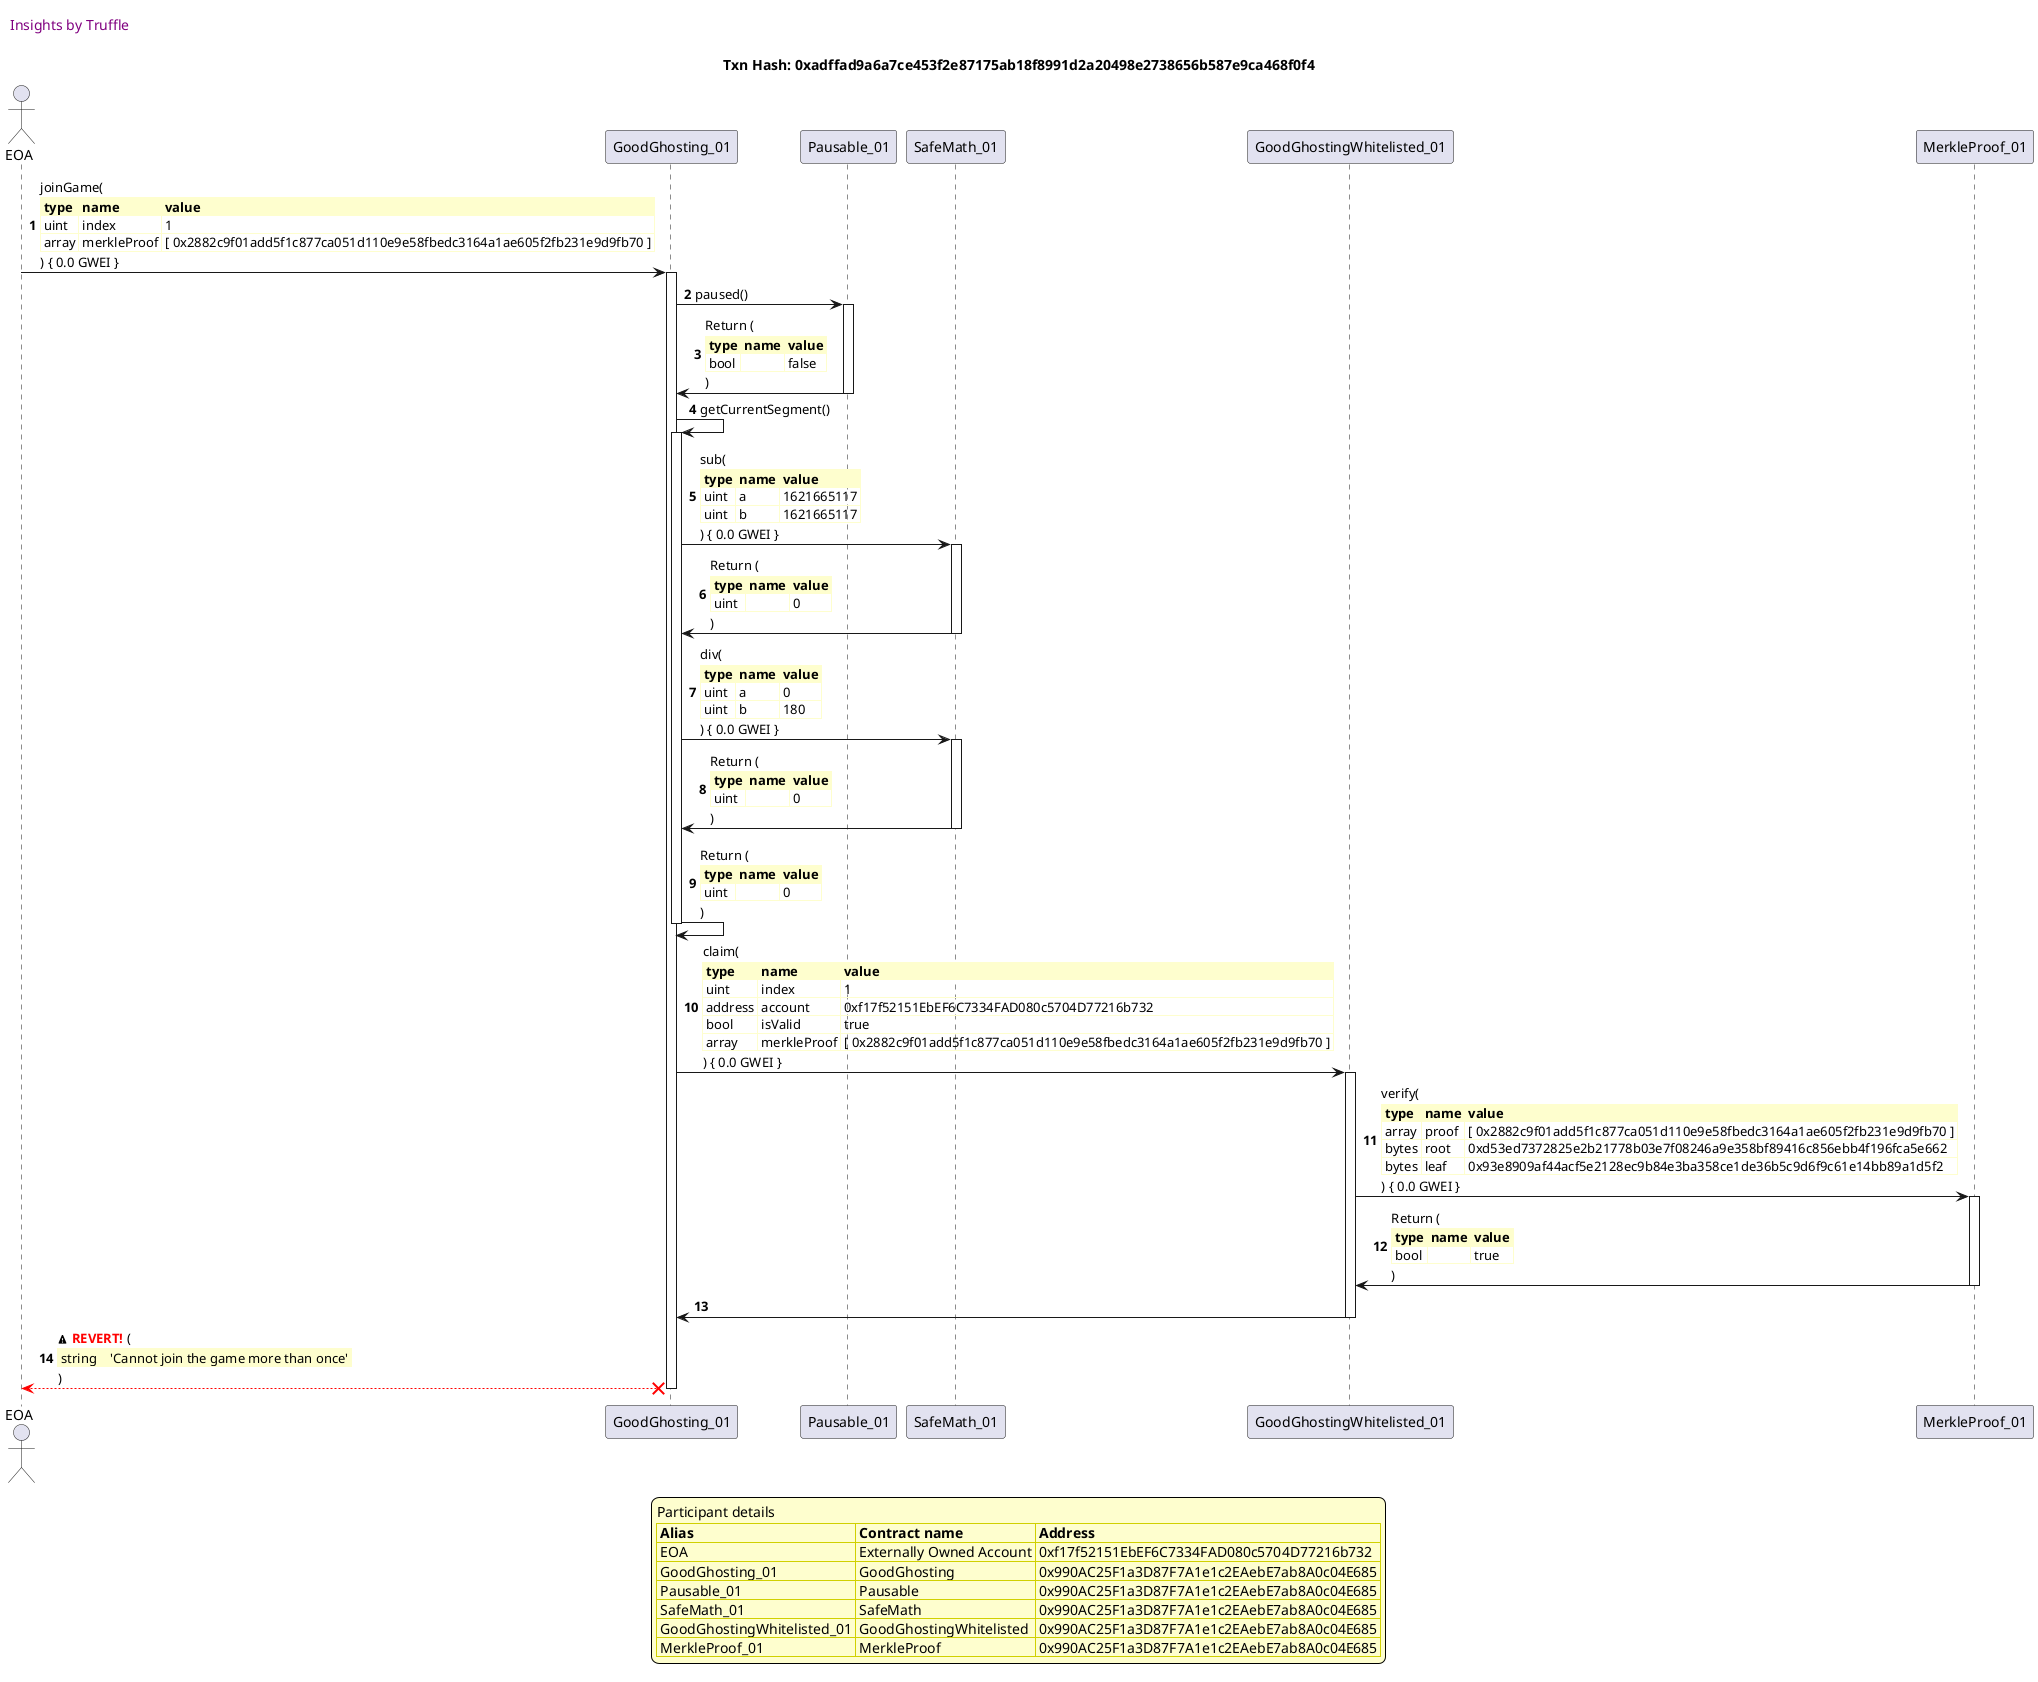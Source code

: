 

@startuml

autonumber
skinparam legendBackgroundColor #FEFECE

<style>
      header {
        HorizontalAlignment left
        FontColor purple
        FontSize 14
        Padding 10
      }
    </style>

header Insights by Truffle

title Txn Hash: 0xadffad9a6a7ce453f2e87175ab18f8991d2a20498e2738656b587e9ca468f0f4


actor EOA as "EOA"
participant GoodGhosting_01 as "GoodGhosting_01"
participant Pausable_01 as "Pausable_01"
participant SafeMath_01 as "SafeMath_01"
participant GoodGhostingWhitelisted_01 as "GoodGhostingWhitelisted_01"
participant MerkleProof_01 as "MerkleProof_01"

"EOA" -> "GoodGhosting_01" ++: joinGame(\n\
<#FEFECE,#FEFECE>|= type |= name |= value |\n\
| uint | index | 1 |\n\
| array | merkleProof | [ 0x2882c9f01add5f1c877ca051d110e9e58fbedc3164a1ae605f2fb231e9d9fb70 ] |\n\
) { 0.0 GWEI }
"GoodGhosting_01" -> "Pausable_01" ++: paused()
"Pausable_01" -> "GoodGhosting_01" --: Return (\n\
<#FEFECE,#FEFECE>|= type |= name |= value |\n\
| bool |  | false |\n\
)
"GoodGhosting_01" -> "GoodGhosting_01" ++: getCurrentSegment()
"GoodGhosting_01" -> "SafeMath_01" ++: sub(\n\
<#FEFECE,#FEFECE>|= type |= name |= value |\n\
| uint | a | 1621665117 |\n\
| uint | b | 1621665117 |\n\
) { 0.0 GWEI }
"SafeMath_01" -> "GoodGhosting_01" --: Return (\n\
<#FEFECE,#FEFECE>|= type |= name |= value |\n\
| uint |  | 0 |\n\
)
"GoodGhosting_01" -> "SafeMath_01" ++: div(\n\
<#FEFECE,#FEFECE>|= type |= name |= value |\n\
| uint | a | 0 |\n\
| uint | b | 180 |\n\
) { 0.0 GWEI }
"SafeMath_01" -> "GoodGhosting_01" --: Return (\n\
<#FEFECE,#FEFECE>|= type |= name |= value |\n\
| uint |  | 0 |\n\
)
"GoodGhosting_01" -> "GoodGhosting_01" --: Return (\n\
<#FEFECE,#FEFECE>|= type |= name |= value |\n\
| uint |  | 0 |\n\
)
"GoodGhosting_01" -> "GoodGhostingWhitelisted_01" ++: claim(\n\
<#FEFECE,#FEFECE>|= type |= name |= value |\n\
| uint | index | 1 |\n\
| address | account | 0xf17f52151EbEF6C7334FAD080c5704D77216b732 |\n\
| bool | isValid | true |\n\
| array | merkleProof | [ 0x2882c9f01add5f1c877ca051d110e9e58fbedc3164a1ae605f2fb231e9d9fb70 ] |\n\
) { 0.0 GWEI }
"GoodGhostingWhitelisted_01" -> "MerkleProof_01" ++: verify(\n\
<#FEFECE,#FEFECE>|= type |= name |= value |\n\
| array | proof | [ 0x2882c9f01add5f1c877ca051d110e9e58fbedc3164a1ae605f2fb231e9d9fb70 ] |\n\
| bytes | root | 0xd53ed7372825e2b21778b03e7f08246a9e358bf89416c856ebb4f196fca5e662 |\n\
| bytes | leaf | 0x93e8909af44acf5e2128ec9b84e3ba358ce1de36b5c9d6f9c61e14bb89a1d5f2 |\n\
) { 0.0 GWEI }
"MerkleProof_01" -> "GoodGhostingWhitelisted_01" --: Return (\n\
<#FEFECE,#FEFECE>|= type |= name |= value |\n\
| bool |  | true |\n\
)
"GoodGhostingWhitelisted_01" -> "GoodGhosting_01" --: 
"GoodGhosting_01" x-[#red]-> "EOA" --: <&warning> <color #red>**REVERT!**</color> (\n\
<#FEFECE,#FEFECE>| string |  | 'Cannot join the game more than once' |\n\
)
deactivate "GoodGhosting_01"

legend
Participant details
<#FEFECE,#D0D000>|= Alias |= Contract name |= Address |
<#FEFECE>| EOA | Externally Owned Account | 0xf17f52151EbEF6C7334FAD080c5704D77216b732 |
<#FEFECE>| GoodGhosting_01 | GoodGhosting | 0x990AC25F1a3D87F7A1e1c2EAebE7ab8A0c04E685 |
<#FEFECE>| Pausable_01 | Pausable | 0x990AC25F1a3D87F7A1e1c2EAebE7ab8A0c04E685 |
<#FEFECE>| SafeMath_01 | SafeMath | 0x990AC25F1a3D87F7A1e1c2EAebE7ab8A0c04E685 |
<#FEFECE>| GoodGhostingWhitelisted_01 | GoodGhostingWhitelisted | 0x990AC25F1a3D87F7A1e1c2EAebE7ab8A0c04E685 |
<#FEFECE>| MerkleProof_01 | MerkleProof | 0x990AC25F1a3D87F7A1e1c2EAebE7ab8A0c04E685 |
endlegend

@enduml